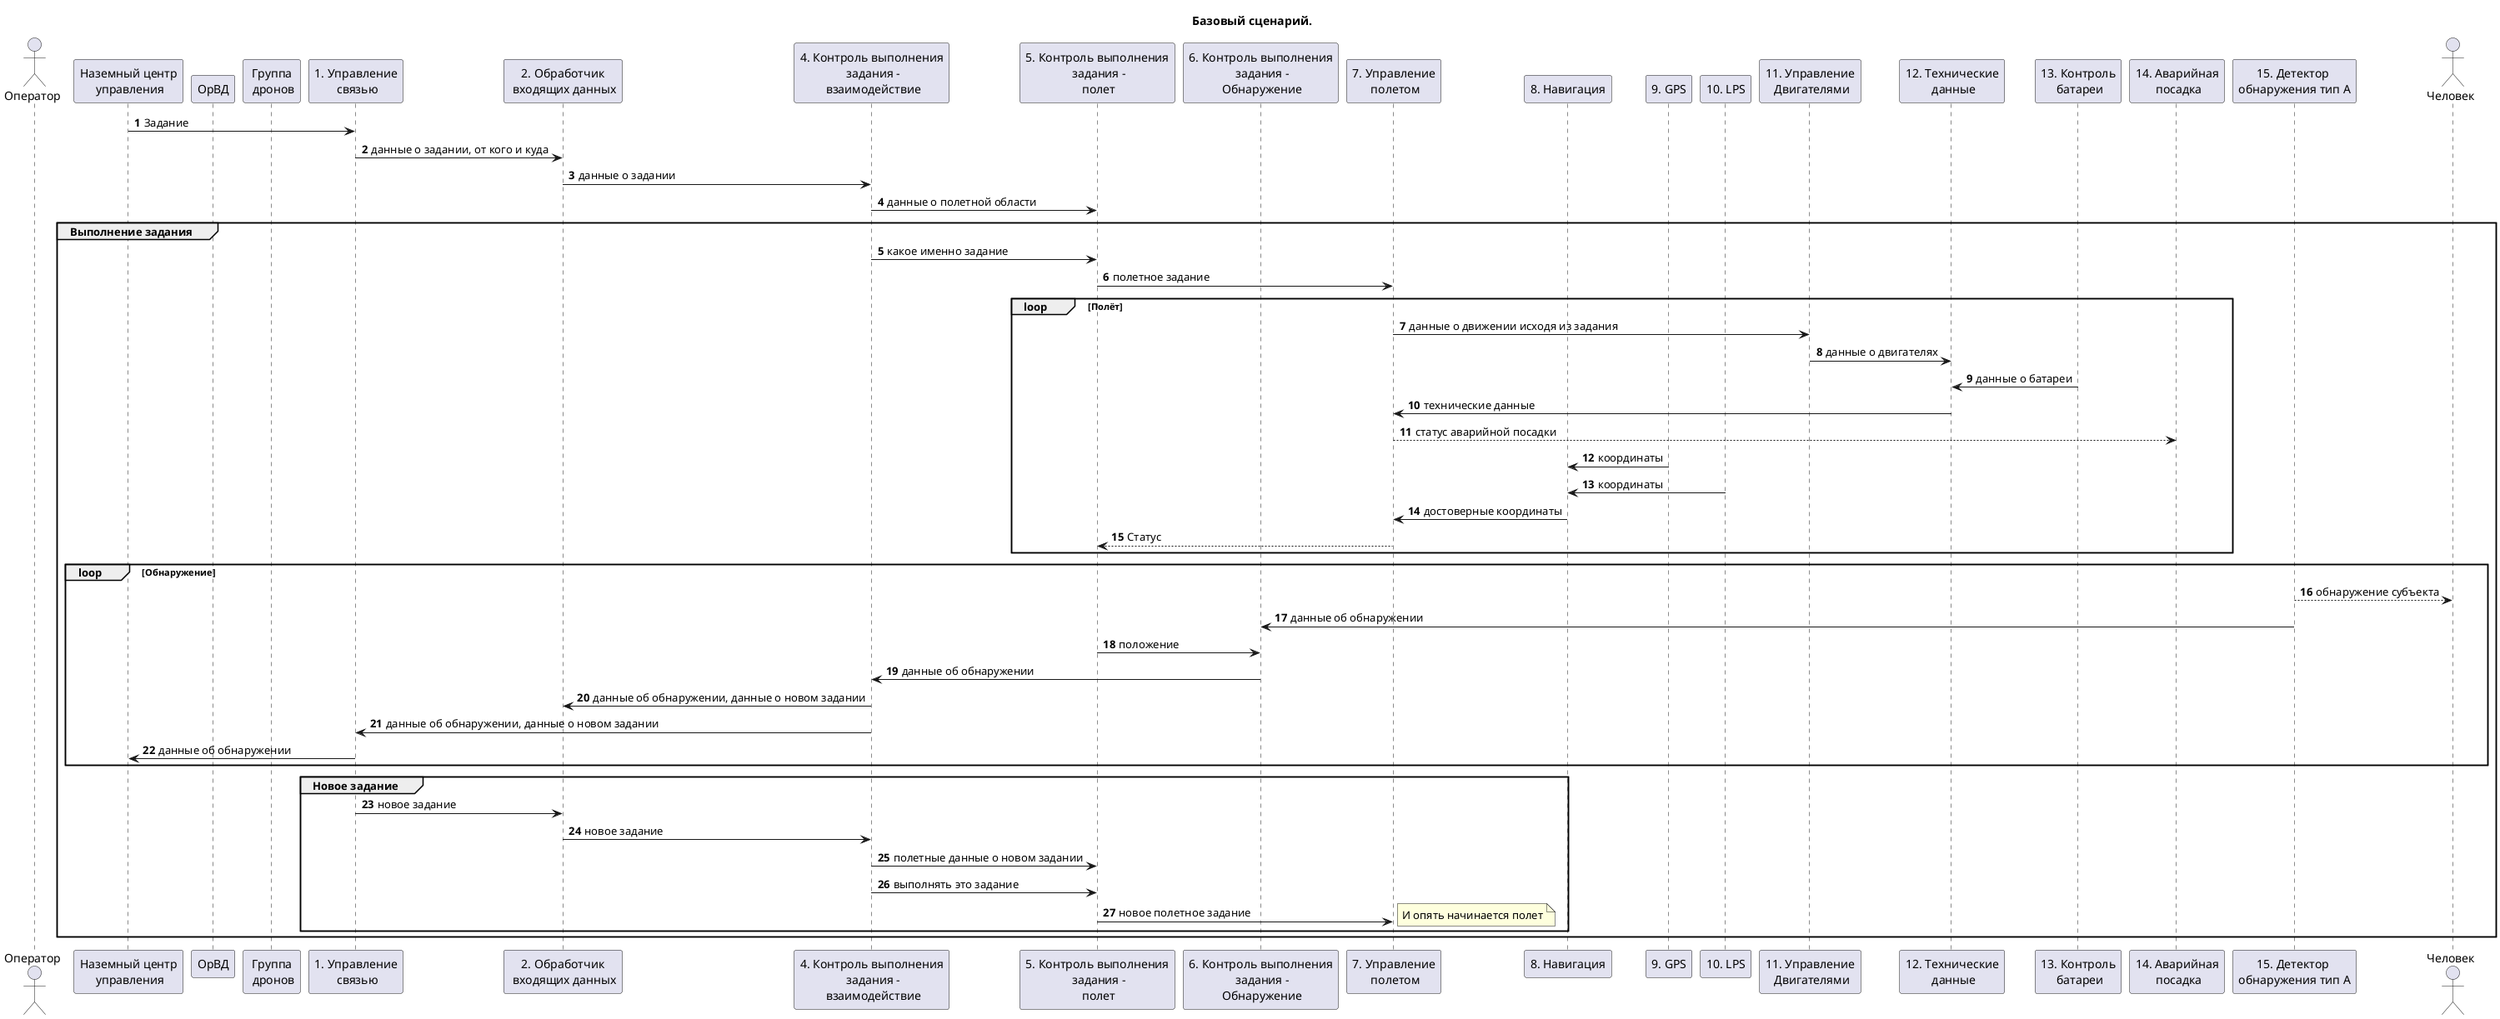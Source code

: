 @startuml
title "Базовый сценарий."
autonumber

actor "Оператор" as operator
participant "Наземный центр\n управления" as ChatGPT
participant "ОрВД" as orvd
participant "Группа\n дронов" as dronegroup
participant "1. Управление\n связью" as 1
participant "2. Обработчик\n входящих данных" as 2
participant "4. Контроль выполнения\n задания -\n взаимодействие" as 4
participant "5. Контроль выполнения\n задания -\n полет" as 5
participant "6. Контроль выполнения\n задания -\n Обнаружение" as 6
participant "7. Управление\n полетом" as 7
participant "8. Навигация" as 8
participant "9. GPS" as 9
participant "10. LPS" as 10
participant "11. Управление\n Двигателями" as 11
participant "12. Технические\n данные" as 12
participant "13. Контроль\n батареи" as 13
participant "14. Аварийная\n посадка" as 14
participant "15. Детектор \nобнаружения тип А" as 15

actor "Человек" as human

ChatGPT -> 1: Задание
1 -> 2: данные о задании, от кого и куда
2 -> 4: данные о задании
4 -> 5: данные о полетной области

group Выполнение задания
    4 -> 5: какое именно задание
    5 -> 7: полетное задание
    group loop [Полёт]
        7 -> 11: данные о движении исходя из задания
        11 -> 12: данные о двигателях
        13 -> 12: данные о батареи
        12 -> 7: технические данные
        7 --> 14: статус аварийной посадки
        9 -> 8: координаты
        10 -> 8: координаты
        8 -> 7: достоверные координаты
        7 --> 5: Статус

    end group

    group loop [Обнаружение]
        15 --> human: обнаружение субъекта
        15 -> 6: данные об обнаружении
        5 -> 6: положение
        6 -> 4: данные об обнаружении
        4 -> 2: данные об обнаружении, данные о новом задании
        4 -> 1: данные об обнаружении, данные о новом задании
        1 -> ChatGPT: данные об обнаружении
    end group
    group Новое задание
        1 -> 2: новое задание
        2 -> 4: новое задание
        4 -> 5: полетные данные о новом задании
        4 -> 5: выполнять это задание
        5 -> 7: новое полетное задание
        note right
            И опять начинается полет
        endnote
    end group


end group




@enduml